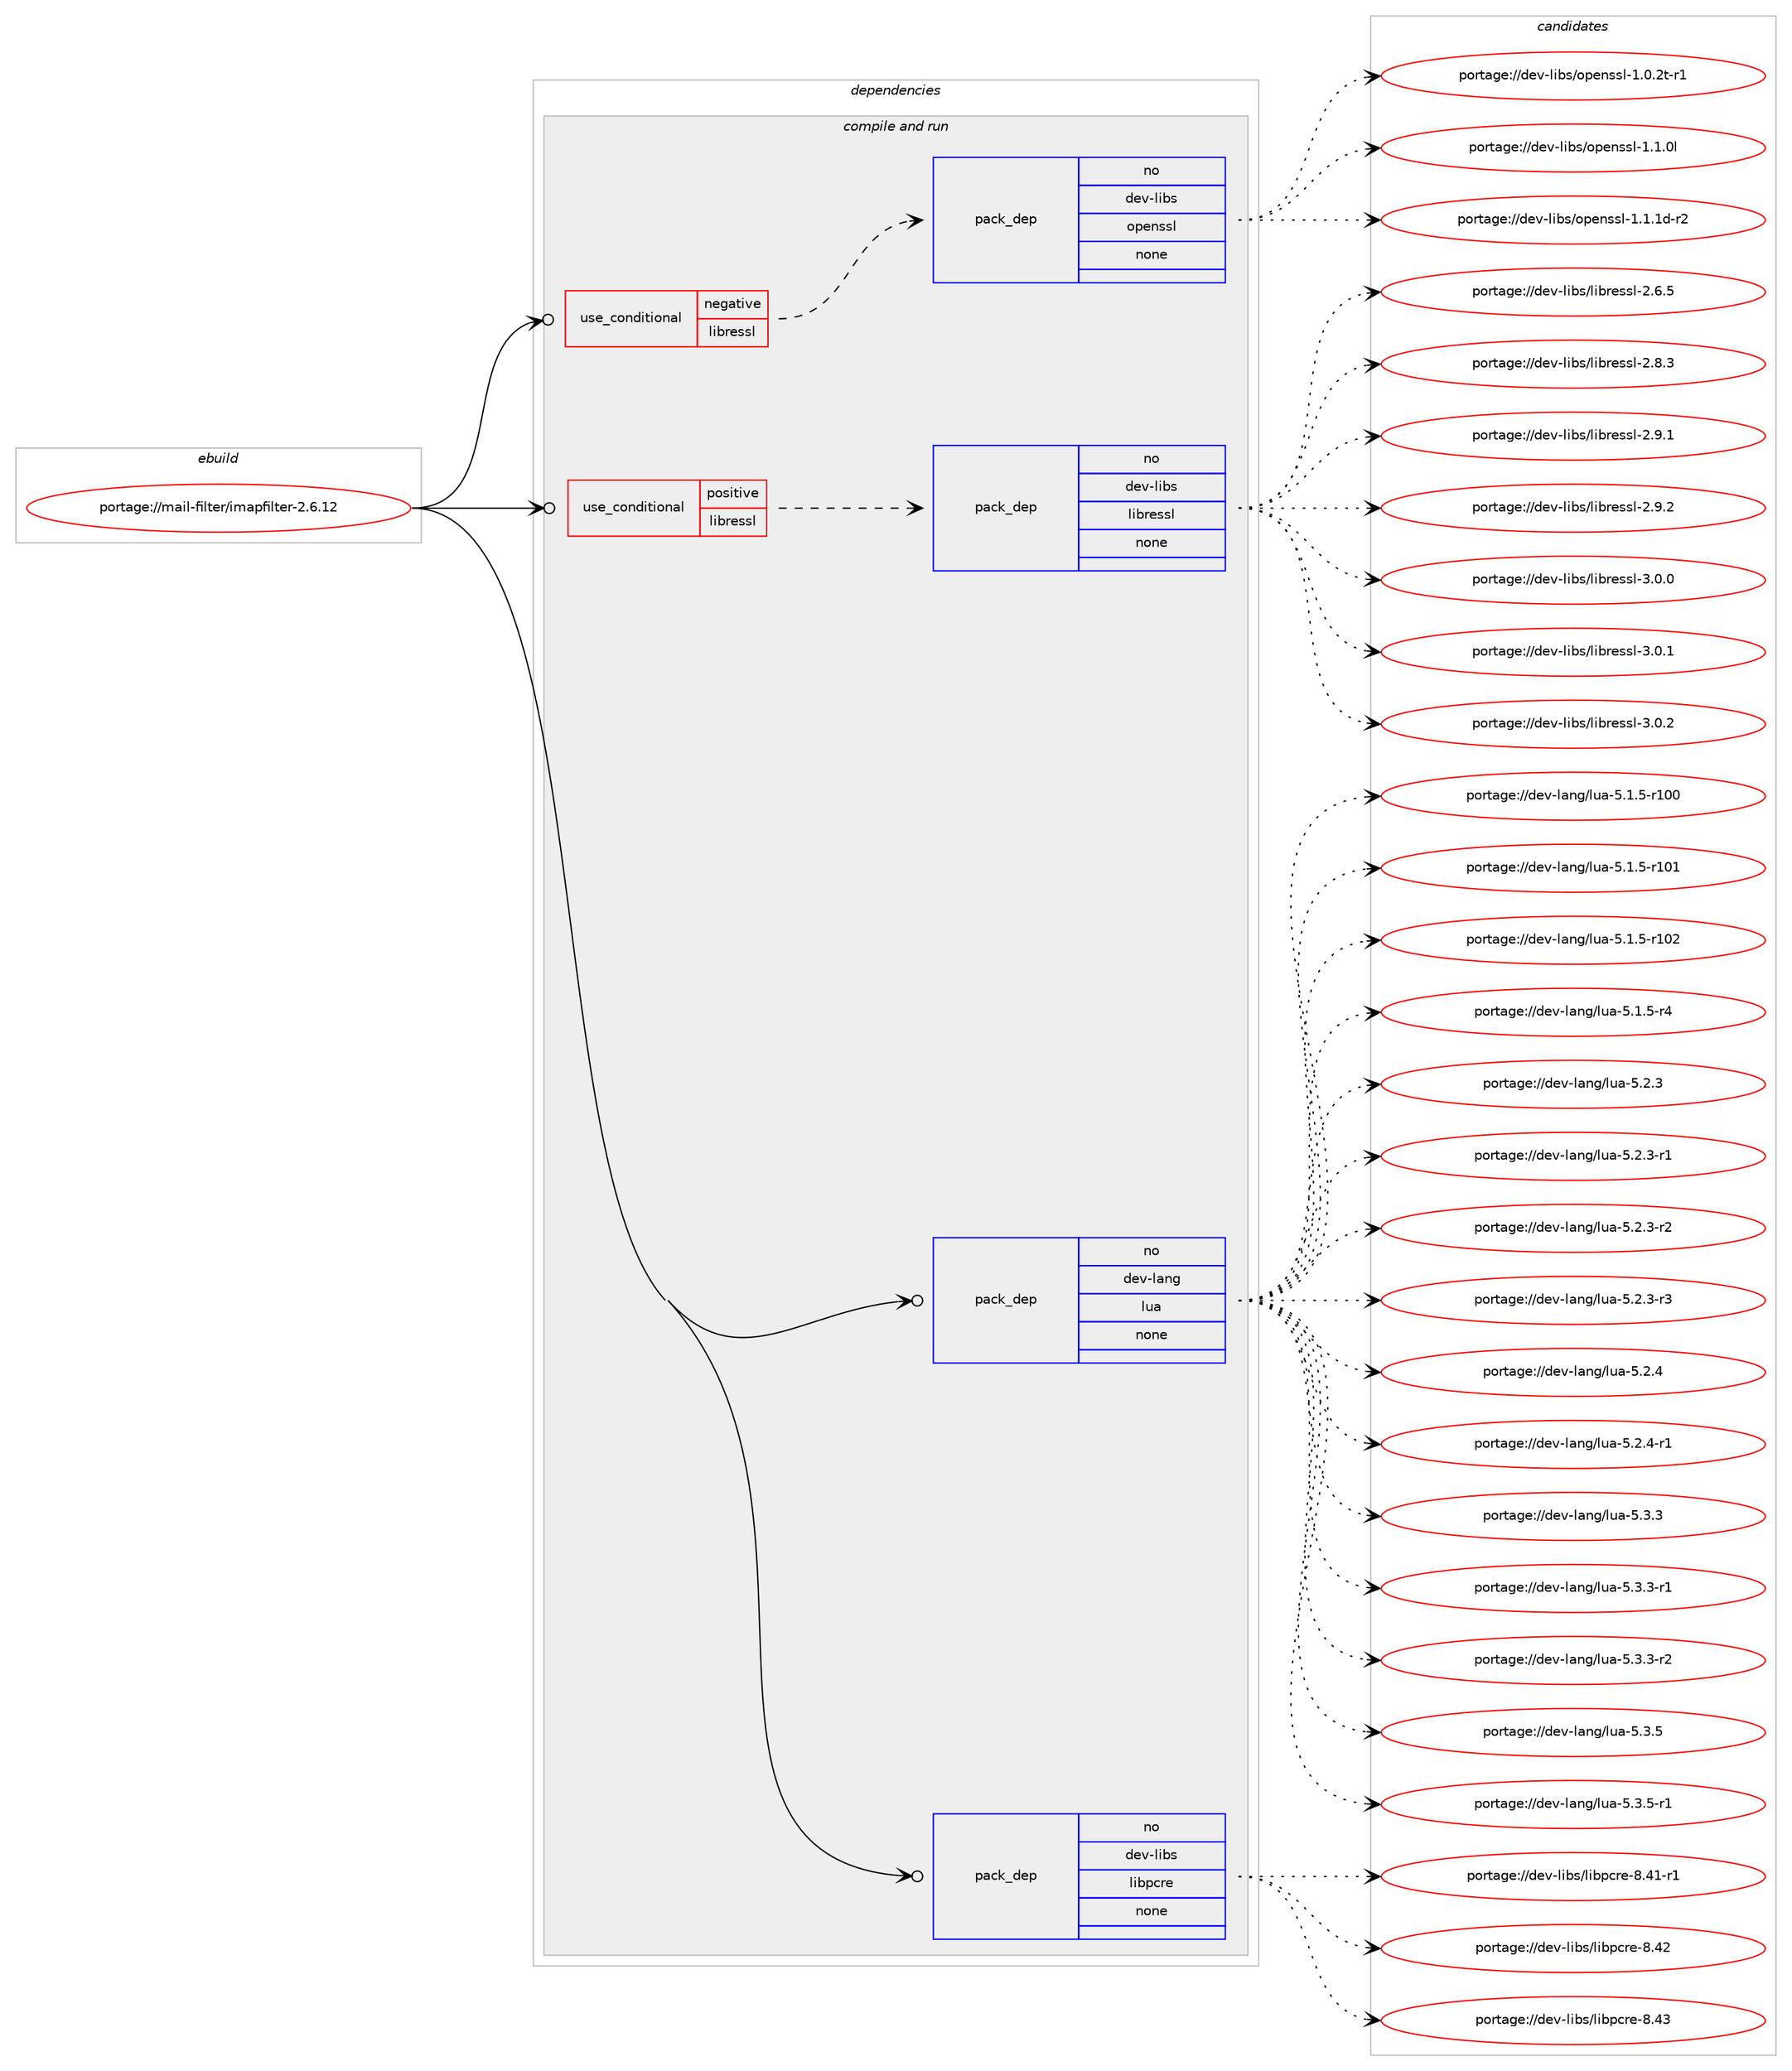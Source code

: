digraph prolog {

# *************
# Graph options
# *************

newrank=true;
concentrate=true;
compound=true;
graph [rankdir=LR,fontname=Helvetica,fontsize=10,ranksep=1.5];#, ranksep=2.5, nodesep=0.2];
edge  [arrowhead=vee];
node  [fontname=Helvetica,fontsize=10];

# **********
# The ebuild
# **********

subgraph cluster_leftcol {
color=gray;
rank=same;
label=<<i>ebuild</i>>;
id [label="portage://mail-filter/imapfilter-2.6.12", color=red, width=4, href="../mail-filter/imapfilter-2.6.12.svg"];
}

# ****************
# The dependencies
# ****************

subgraph cluster_midcol {
color=gray;
label=<<i>dependencies</i>>;
subgraph cluster_compile {
fillcolor="#eeeeee";
style=filled;
label=<<i>compile</i>>;
}
subgraph cluster_compileandrun {
fillcolor="#eeeeee";
style=filled;
label=<<i>compile and run</i>>;
subgraph cond76887 {
dependency305862 [label=<<TABLE BORDER="0" CELLBORDER="1" CELLSPACING="0" CELLPADDING="4"><TR><TD ROWSPAN="3" CELLPADDING="10">use_conditional</TD></TR><TR><TD>negative</TD></TR><TR><TD>libressl</TD></TR></TABLE>>, shape=none, color=red];
subgraph pack224076 {
dependency305863 [label=<<TABLE BORDER="0" CELLBORDER="1" CELLSPACING="0" CELLPADDING="4" WIDTH="220"><TR><TD ROWSPAN="6" CELLPADDING="30">pack_dep</TD></TR><TR><TD WIDTH="110">no</TD></TR><TR><TD>dev-libs</TD></TR><TR><TD>openssl</TD></TR><TR><TD>none</TD></TR><TR><TD></TD></TR></TABLE>>, shape=none, color=blue];
}
dependency305862:e -> dependency305863:w [weight=20,style="dashed",arrowhead="vee"];
}
id:e -> dependency305862:w [weight=20,style="solid",arrowhead="odotvee"];
subgraph cond76888 {
dependency305864 [label=<<TABLE BORDER="0" CELLBORDER="1" CELLSPACING="0" CELLPADDING="4"><TR><TD ROWSPAN="3" CELLPADDING="10">use_conditional</TD></TR><TR><TD>positive</TD></TR><TR><TD>libressl</TD></TR></TABLE>>, shape=none, color=red];
subgraph pack224077 {
dependency305865 [label=<<TABLE BORDER="0" CELLBORDER="1" CELLSPACING="0" CELLPADDING="4" WIDTH="220"><TR><TD ROWSPAN="6" CELLPADDING="30">pack_dep</TD></TR><TR><TD WIDTH="110">no</TD></TR><TR><TD>dev-libs</TD></TR><TR><TD>libressl</TD></TR><TR><TD>none</TD></TR><TR><TD></TD></TR></TABLE>>, shape=none, color=blue];
}
dependency305864:e -> dependency305865:w [weight=20,style="dashed",arrowhead="vee"];
}
id:e -> dependency305864:w [weight=20,style="solid",arrowhead="odotvee"];
subgraph pack224078 {
dependency305866 [label=<<TABLE BORDER="0" CELLBORDER="1" CELLSPACING="0" CELLPADDING="4" WIDTH="220"><TR><TD ROWSPAN="6" CELLPADDING="30">pack_dep</TD></TR><TR><TD WIDTH="110">no</TD></TR><TR><TD>dev-lang</TD></TR><TR><TD>lua</TD></TR><TR><TD>none</TD></TR><TR><TD></TD></TR></TABLE>>, shape=none, color=blue];
}
id:e -> dependency305866:w [weight=20,style="solid",arrowhead="odotvee"];
subgraph pack224079 {
dependency305867 [label=<<TABLE BORDER="0" CELLBORDER="1" CELLSPACING="0" CELLPADDING="4" WIDTH="220"><TR><TD ROWSPAN="6" CELLPADDING="30">pack_dep</TD></TR><TR><TD WIDTH="110">no</TD></TR><TR><TD>dev-libs</TD></TR><TR><TD>libpcre</TD></TR><TR><TD>none</TD></TR><TR><TD></TD></TR></TABLE>>, shape=none, color=blue];
}
id:e -> dependency305867:w [weight=20,style="solid",arrowhead="odotvee"];
}
subgraph cluster_run {
fillcolor="#eeeeee";
style=filled;
label=<<i>run</i>>;
}
}

# **************
# The candidates
# **************

subgraph cluster_choices {
rank=same;
color=gray;
label=<<i>candidates</i>>;

subgraph choice224076 {
color=black;
nodesep=1;
choiceportage1001011184510810598115471111121011101151151084549464846501164511449 [label="portage://dev-libs/openssl-1.0.2t-r1", color=red, width=4,href="../dev-libs/openssl-1.0.2t-r1.svg"];
choiceportage100101118451081059811547111112101110115115108454946494648108 [label="portage://dev-libs/openssl-1.1.0l", color=red, width=4,href="../dev-libs/openssl-1.1.0l.svg"];
choiceportage1001011184510810598115471111121011101151151084549464946491004511450 [label="portage://dev-libs/openssl-1.1.1d-r2", color=red, width=4,href="../dev-libs/openssl-1.1.1d-r2.svg"];
dependency305863:e -> choiceportage1001011184510810598115471111121011101151151084549464846501164511449:w [style=dotted,weight="100"];
dependency305863:e -> choiceportage100101118451081059811547111112101110115115108454946494648108:w [style=dotted,weight="100"];
dependency305863:e -> choiceportage1001011184510810598115471111121011101151151084549464946491004511450:w [style=dotted,weight="100"];
}
subgraph choice224077 {
color=black;
nodesep=1;
choiceportage10010111845108105981154710810598114101115115108455046544653 [label="portage://dev-libs/libressl-2.6.5", color=red, width=4,href="../dev-libs/libressl-2.6.5.svg"];
choiceportage10010111845108105981154710810598114101115115108455046564651 [label="portage://dev-libs/libressl-2.8.3", color=red, width=4,href="../dev-libs/libressl-2.8.3.svg"];
choiceportage10010111845108105981154710810598114101115115108455046574649 [label="portage://dev-libs/libressl-2.9.1", color=red, width=4,href="../dev-libs/libressl-2.9.1.svg"];
choiceportage10010111845108105981154710810598114101115115108455046574650 [label="portage://dev-libs/libressl-2.9.2", color=red, width=4,href="../dev-libs/libressl-2.9.2.svg"];
choiceportage10010111845108105981154710810598114101115115108455146484648 [label="portage://dev-libs/libressl-3.0.0", color=red, width=4,href="../dev-libs/libressl-3.0.0.svg"];
choiceportage10010111845108105981154710810598114101115115108455146484649 [label="portage://dev-libs/libressl-3.0.1", color=red, width=4,href="../dev-libs/libressl-3.0.1.svg"];
choiceportage10010111845108105981154710810598114101115115108455146484650 [label="portage://dev-libs/libressl-3.0.2", color=red, width=4,href="../dev-libs/libressl-3.0.2.svg"];
dependency305865:e -> choiceportage10010111845108105981154710810598114101115115108455046544653:w [style=dotted,weight="100"];
dependency305865:e -> choiceportage10010111845108105981154710810598114101115115108455046564651:w [style=dotted,weight="100"];
dependency305865:e -> choiceportage10010111845108105981154710810598114101115115108455046574649:w [style=dotted,weight="100"];
dependency305865:e -> choiceportage10010111845108105981154710810598114101115115108455046574650:w [style=dotted,weight="100"];
dependency305865:e -> choiceportage10010111845108105981154710810598114101115115108455146484648:w [style=dotted,weight="100"];
dependency305865:e -> choiceportage10010111845108105981154710810598114101115115108455146484649:w [style=dotted,weight="100"];
dependency305865:e -> choiceportage10010111845108105981154710810598114101115115108455146484650:w [style=dotted,weight="100"];
}
subgraph choice224078 {
color=black;
nodesep=1;
choiceportage1001011184510897110103471081179745534649465345114494848 [label="portage://dev-lang/lua-5.1.5-r100", color=red, width=4,href="../dev-lang/lua-5.1.5-r100.svg"];
choiceportage1001011184510897110103471081179745534649465345114494849 [label="portage://dev-lang/lua-5.1.5-r101", color=red, width=4,href="../dev-lang/lua-5.1.5-r101.svg"];
choiceportage1001011184510897110103471081179745534649465345114494850 [label="portage://dev-lang/lua-5.1.5-r102", color=red, width=4,href="../dev-lang/lua-5.1.5-r102.svg"];
choiceportage100101118451089711010347108117974553464946534511452 [label="portage://dev-lang/lua-5.1.5-r4", color=red, width=4,href="../dev-lang/lua-5.1.5-r4.svg"];
choiceportage10010111845108971101034710811797455346504651 [label="portage://dev-lang/lua-5.2.3", color=red, width=4,href="../dev-lang/lua-5.2.3.svg"];
choiceportage100101118451089711010347108117974553465046514511449 [label="portage://dev-lang/lua-5.2.3-r1", color=red, width=4,href="../dev-lang/lua-5.2.3-r1.svg"];
choiceportage100101118451089711010347108117974553465046514511450 [label="portage://dev-lang/lua-5.2.3-r2", color=red, width=4,href="../dev-lang/lua-5.2.3-r2.svg"];
choiceportage100101118451089711010347108117974553465046514511451 [label="portage://dev-lang/lua-5.2.3-r3", color=red, width=4,href="../dev-lang/lua-5.2.3-r3.svg"];
choiceportage10010111845108971101034710811797455346504652 [label="portage://dev-lang/lua-5.2.4", color=red, width=4,href="../dev-lang/lua-5.2.4.svg"];
choiceportage100101118451089711010347108117974553465046524511449 [label="portage://dev-lang/lua-5.2.4-r1", color=red, width=4,href="../dev-lang/lua-5.2.4-r1.svg"];
choiceportage10010111845108971101034710811797455346514651 [label="portage://dev-lang/lua-5.3.3", color=red, width=4,href="../dev-lang/lua-5.3.3.svg"];
choiceportage100101118451089711010347108117974553465146514511449 [label="portage://dev-lang/lua-5.3.3-r1", color=red, width=4,href="../dev-lang/lua-5.3.3-r1.svg"];
choiceportage100101118451089711010347108117974553465146514511450 [label="portage://dev-lang/lua-5.3.3-r2", color=red, width=4,href="../dev-lang/lua-5.3.3-r2.svg"];
choiceportage10010111845108971101034710811797455346514653 [label="portage://dev-lang/lua-5.3.5", color=red, width=4,href="../dev-lang/lua-5.3.5.svg"];
choiceportage100101118451089711010347108117974553465146534511449 [label="portage://dev-lang/lua-5.3.5-r1", color=red, width=4,href="../dev-lang/lua-5.3.5-r1.svg"];
dependency305866:e -> choiceportage1001011184510897110103471081179745534649465345114494848:w [style=dotted,weight="100"];
dependency305866:e -> choiceportage1001011184510897110103471081179745534649465345114494849:w [style=dotted,weight="100"];
dependency305866:e -> choiceportage1001011184510897110103471081179745534649465345114494850:w [style=dotted,weight="100"];
dependency305866:e -> choiceportage100101118451089711010347108117974553464946534511452:w [style=dotted,weight="100"];
dependency305866:e -> choiceportage10010111845108971101034710811797455346504651:w [style=dotted,weight="100"];
dependency305866:e -> choiceportage100101118451089711010347108117974553465046514511449:w [style=dotted,weight="100"];
dependency305866:e -> choiceportage100101118451089711010347108117974553465046514511450:w [style=dotted,weight="100"];
dependency305866:e -> choiceportage100101118451089711010347108117974553465046514511451:w [style=dotted,weight="100"];
dependency305866:e -> choiceportage10010111845108971101034710811797455346504652:w [style=dotted,weight="100"];
dependency305866:e -> choiceportage100101118451089711010347108117974553465046524511449:w [style=dotted,weight="100"];
dependency305866:e -> choiceportage10010111845108971101034710811797455346514651:w [style=dotted,weight="100"];
dependency305866:e -> choiceportage100101118451089711010347108117974553465146514511449:w [style=dotted,weight="100"];
dependency305866:e -> choiceportage100101118451089711010347108117974553465146514511450:w [style=dotted,weight="100"];
dependency305866:e -> choiceportage10010111845108971101034710811797455346514653:w [style=dotted,weight="100"];
dependency305866:e -> choiceportage100101118451089711010347108117974553465146534511449:w [style=dotted,weight="100"];
}
subgraph choice224079 {
color=black;
nodesep=1;
choiceportage100101118451081059811547108105981129911410145564652494511449 [label="portage://dev-libs/libpcre-8.41-r1", color=red, width=4,href="../dev-libs/libpcre-8.41-r1.svg"];
choiceportage10010111845108105981154710810598112991141014556465250 [label="portage://dev-libs/libpcre-8.42", color=red, width=4,href="../dev-libs/libpcre-8.42.svg"];
choiceportage10010111845108105981154710810598112991141014556465251 [label="portage://dev-libs/libpcre-8.43", color=red, width=4,href="../dev-libs/libpcre-8.43.svg"];
dependency305867:e -> choiceportage100101118451081059811547108105981129911410145564652494511449:w [style=dotted,weight="100"];
dependency305867:e -> choiceportage10010111845108105981154710810598112991141014556465250:w [style=dotted,weight="100"];
dependency305867:e -> choiceportage10010111845108105981154710810598112991141014556465251:w [style=dotted,weight="100"];
}
}

}
